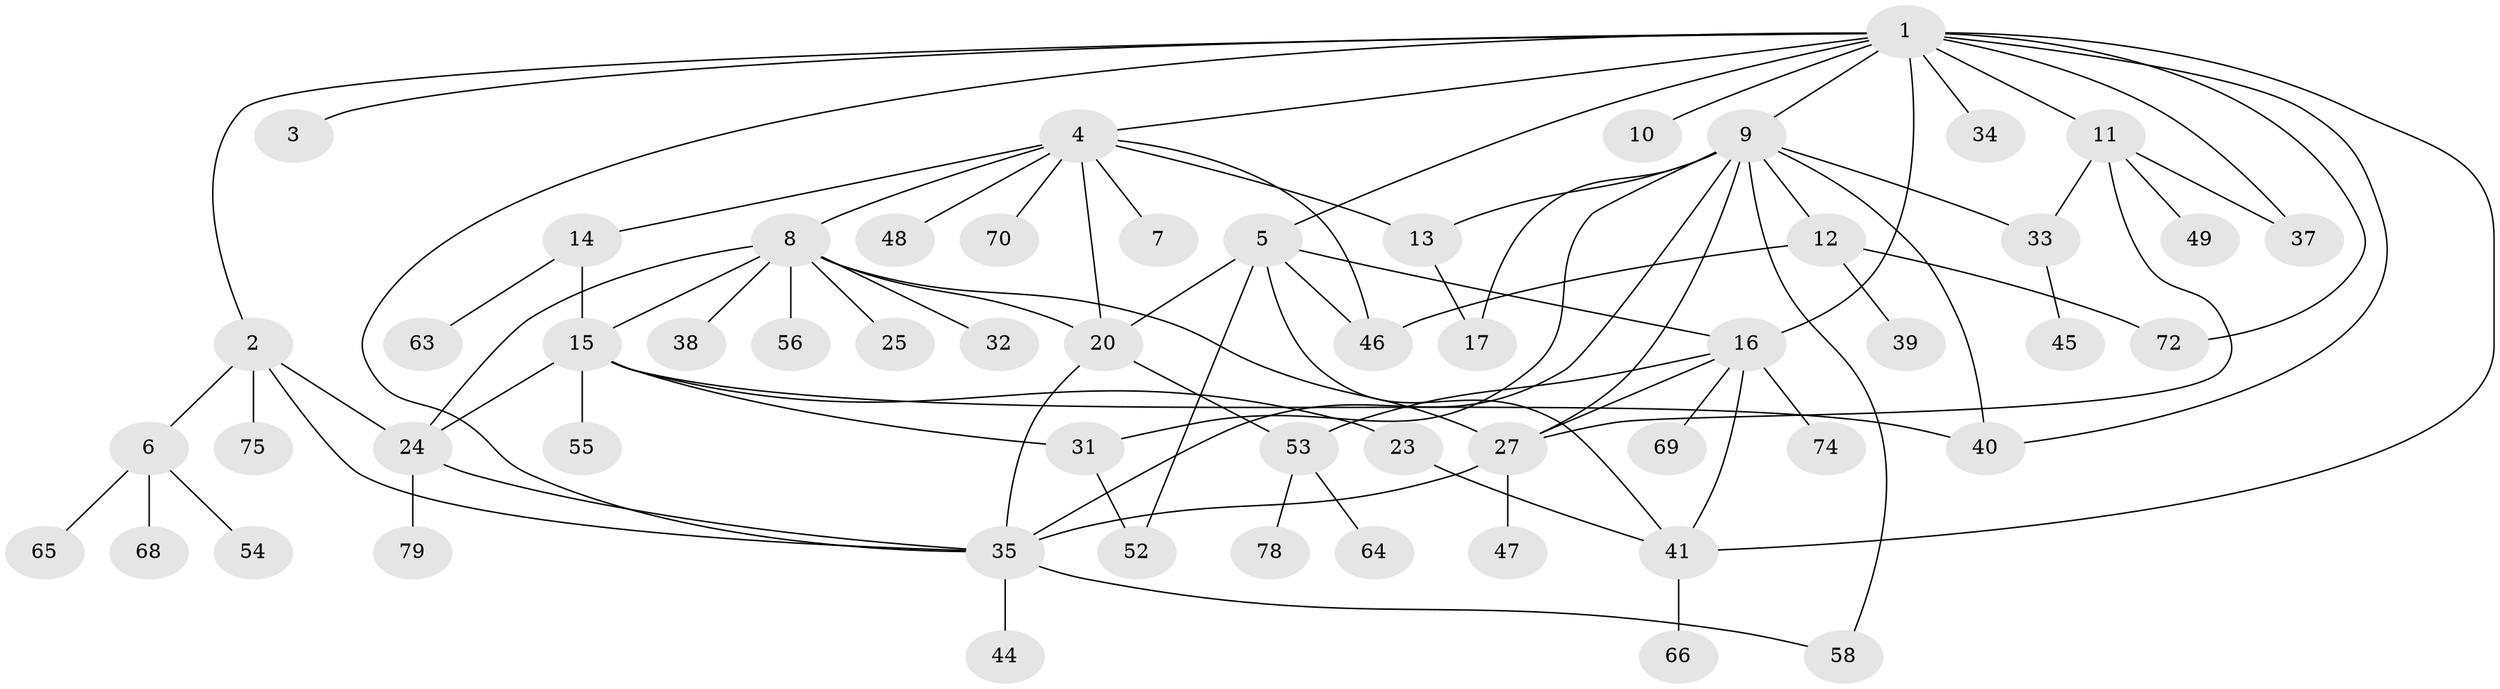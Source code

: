 // original degree distribution, {15: 0.012658227848101266, 6: 0.05063291139240506, 1: 0.46835443037974683, 10: 0.0379746835443038, 5: 0.05063291139240506, 4: 0.02531645569620253, 3: 0.13924050632911392, 7: 0.012658227848101266, 8: 0.02531645569620253, 2: 0.17721518987341772}
// Generated by graph-tools (version 1.1) at 2025/11/02/27/25 16:11:11]
// undirected, 56 vertices, 85 edges
graph export_dot {
graph [start="1"]
  node [color=gray90,style=filled];
  1 [super="+18"];
  2 [super="+21"];
  3;
  4 [super="+26"];
  5 [super="+29"];
  6 [super="+42"];
  7;
  8 [super="+36"];
  9 [super="+71"];
  10;
  11 [super="+30"];
  12 [super="+19"];
  13;
  14 [super="+43"];
  15 [super="+59"];
  16 [super="+50"];
  17 [super="+22"];
  20;
  23;
  24 [super="+60"];
  25;
  27 [super="+28"];
  31 [super="+62"];
  32;
  33 [super="+51"];
  34;
  35;
  37;
  38;
  39;
  40;
  41 [super="+67"];
  44;
  45 [super="+57"];
  46;
  47;
  48;
  49 [super="+61"];
  52;
  53 [super="+77"];
  54;
  55;
  56;
  58 [super="+76"];
  63;
  64;
  65;
  66;
  68;
  69;
  70;
  72 [super="+73"];
  74;
  75;
  78;
  79;
  1 -- 2;
  1 -- 3;
  1 -- 4;
  1 -- 5;
  1 -- 9;
  1 -- 10;
  1 -- 11 [weight=2];
  1 -- 16;
  1 -- 34;
  1 -- 37;
  1 -- 40;
  1 -- 41;
  1 -- 72;
  1 -- 35;
  2 -- 6;
  2 -- 24;
  2 -- 35;
  2 -- 75;
  4 -- 7;
  4 -- 8;
  4 -- 13;
  4 -- 14;
  4 -- 20;
  4 -- 46;
  4 -- 48;
  4 -- 70;
  5 -- 20;
  5 -- 41;
  5 -- 46;
  5 -- 52;
  5 -- 16;
  6 -- 54;
  6 -- 65;
  6 -- 68;
  8 -- 15;
  8 -- 20;
  8 -- 24;
  8 -- 25;
  8 -- 32;
  8 -- 38;
  8 -- 56;
  8 -- 27;
  9 -- 12;
  9 -- 13;
  9 -- 17;
  9 -- 33;
  9 -- 35;
  9 -- 58;
  9 -- 27;
  9 -- 31;
  9 -- 40;
  11 -- 33;
  11 -- 37;
  11 -- 49;
  11 -- 27;
  12 -- 46;
  12 -- 72;
  12 -- 39;
  13 -- 17;
  14 -- 63;
  14 -- 15;
  15 -- 23;
  15 -- 24;
  15 -- 31;
  15 -- 55;
  15 -- 40;
  16 -- 27;
  16 -- 41;
  16 -- 69;
  16 -- 74;
  16 -- 53;
  20 -- 35;
  20 -- 53;
  23 -- 41;
  24 -- 79;
  24 -- 35;
  27 -- 35;
  27 -- 47;
  31 -- 52;
  33 -- 45;
  35 -- 44;
  35 -- 58;
  41 -- 66;
  53 -- 64;
  53 -- 78;
}
